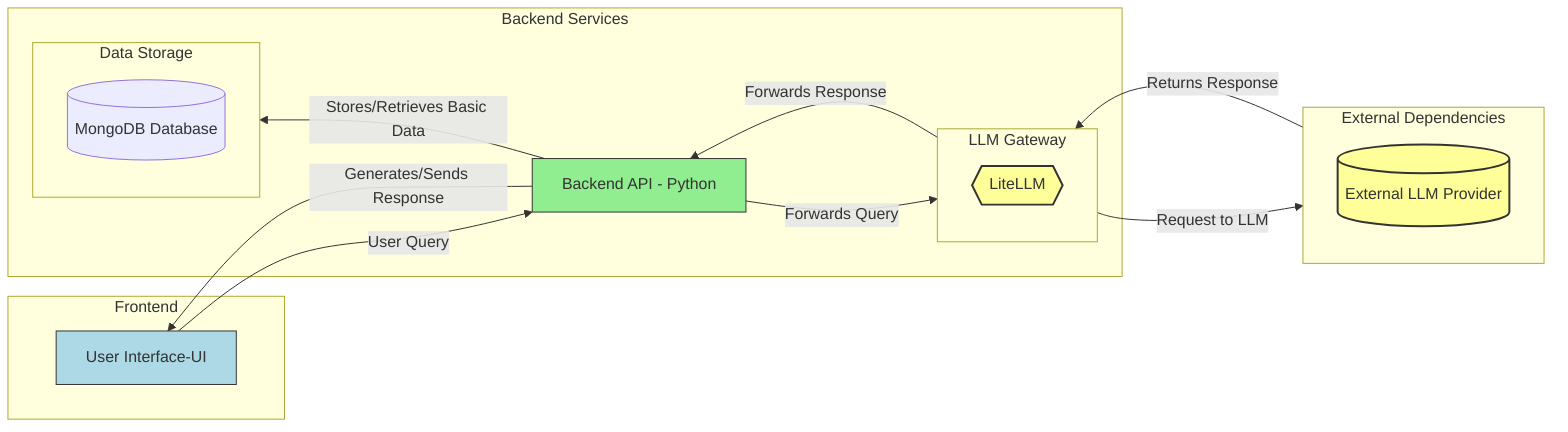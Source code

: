 %% title: Phase 1 Architecture Diagram: Basic Setup (Corrected)
%%{
  init: {
    'theme': 'base', %% Starting from a base theme for customization
    'themeVariables': {
      'fontFamily': 'Arial, sans-serif', %% Using a common, readable font; Comic Sans might not be universally available/readable
      'fontSize': '16px',             %% Slightly larger font size
      'primaryColor': '#ADD8E6',       %% Light Blue (e.g., for UI)
      'secondaryColor': '#90EE90',      %% Light Green (e.g., for Backend)
      'tertiaryColor': '#FFFF99',       %% Light Yellow (e.g., for External)
      'quaternaryColor': '#FFB6C1',     %% Light Red/Pink (e.g., for Database)
      'lineColor': '#555',              %% Darker lines for clarity
      'nodeBorder': '#333',             %% Darker node borders
      'primaryTextColor': '#333',       %% Dark text for readability
      'clusterBorder': '#BBB',          %% Lighter border for subgraphs
      'clusterBkg': '#F9F9F9'           %% Light background for subgraphs
    },
     'flowchart': {
      %% Use 'basis' or 'linear' for curved lines - also controlled by linkStyle
       'curve': 'basis' 
       %% Request hand-drawn look - support is renderer-dependent
       'look': 'handDrawn' 
    }
     
  }
}%%

graph RL

    %% Define Custom Styles using theme variables or specific colors
    classDef uiStyle fill:#ADD8E6,stroke:#333,stroke-width:2px;       %% Light Blue
    classDef backendStyle fill:#90EE90,stroke:#333,stroke-width:2px;   %% Light Green
    classDef llmStyle fill:#FFFF99,stroke:#333,stroke-width:2px;      
    classDef externalStyle fill:#FFFF99,stroke:#333,stroke-width:2px; 


    %% Define Nodes and Subgraphs with IDs and Titles
    
    subgraph BS[Backend Services]
        direction TB;
        BackendAPI[Backend API - Python]:::backendStyle
        subgraph LG[LLM Gateway]
            direction TB;
            LiteLLMGateway{{LiteLLM}}:::llmStyle
        end
        subgraph DS[Data Storage]
             direction TB;
             MongoDB[(MongoDB Database)]:::dbStyle
        end
    end



    subgraph ED[External Dependencies]
        direction TB;
        ExternalLLM[(External LLM Provider)]:::externalStyle 
    end

    subgraph FE[Frontend]
        direction TB
        UI[User Interface-UI]:::uiStyle
    end


    %% Define Flow (Edges)
    UI -- "User Query" --> BackendAPI;
    BackendAPI -- "Forwards Query" --> LG;
    LG -- "Request to LLM" --> ED;
    ED -- "Returns Response" --> LG;
    LG -- "Forwards Response" --> BackendAPI;
    BackendAPI -- "Generates/Sends Response" --> UI;
    BackendAPI -- "Stores/Retrieves Basic Data" --> DS;

    %% Apply curved lines using 'basis' interpolation
    linkStyle default interpolate basis;